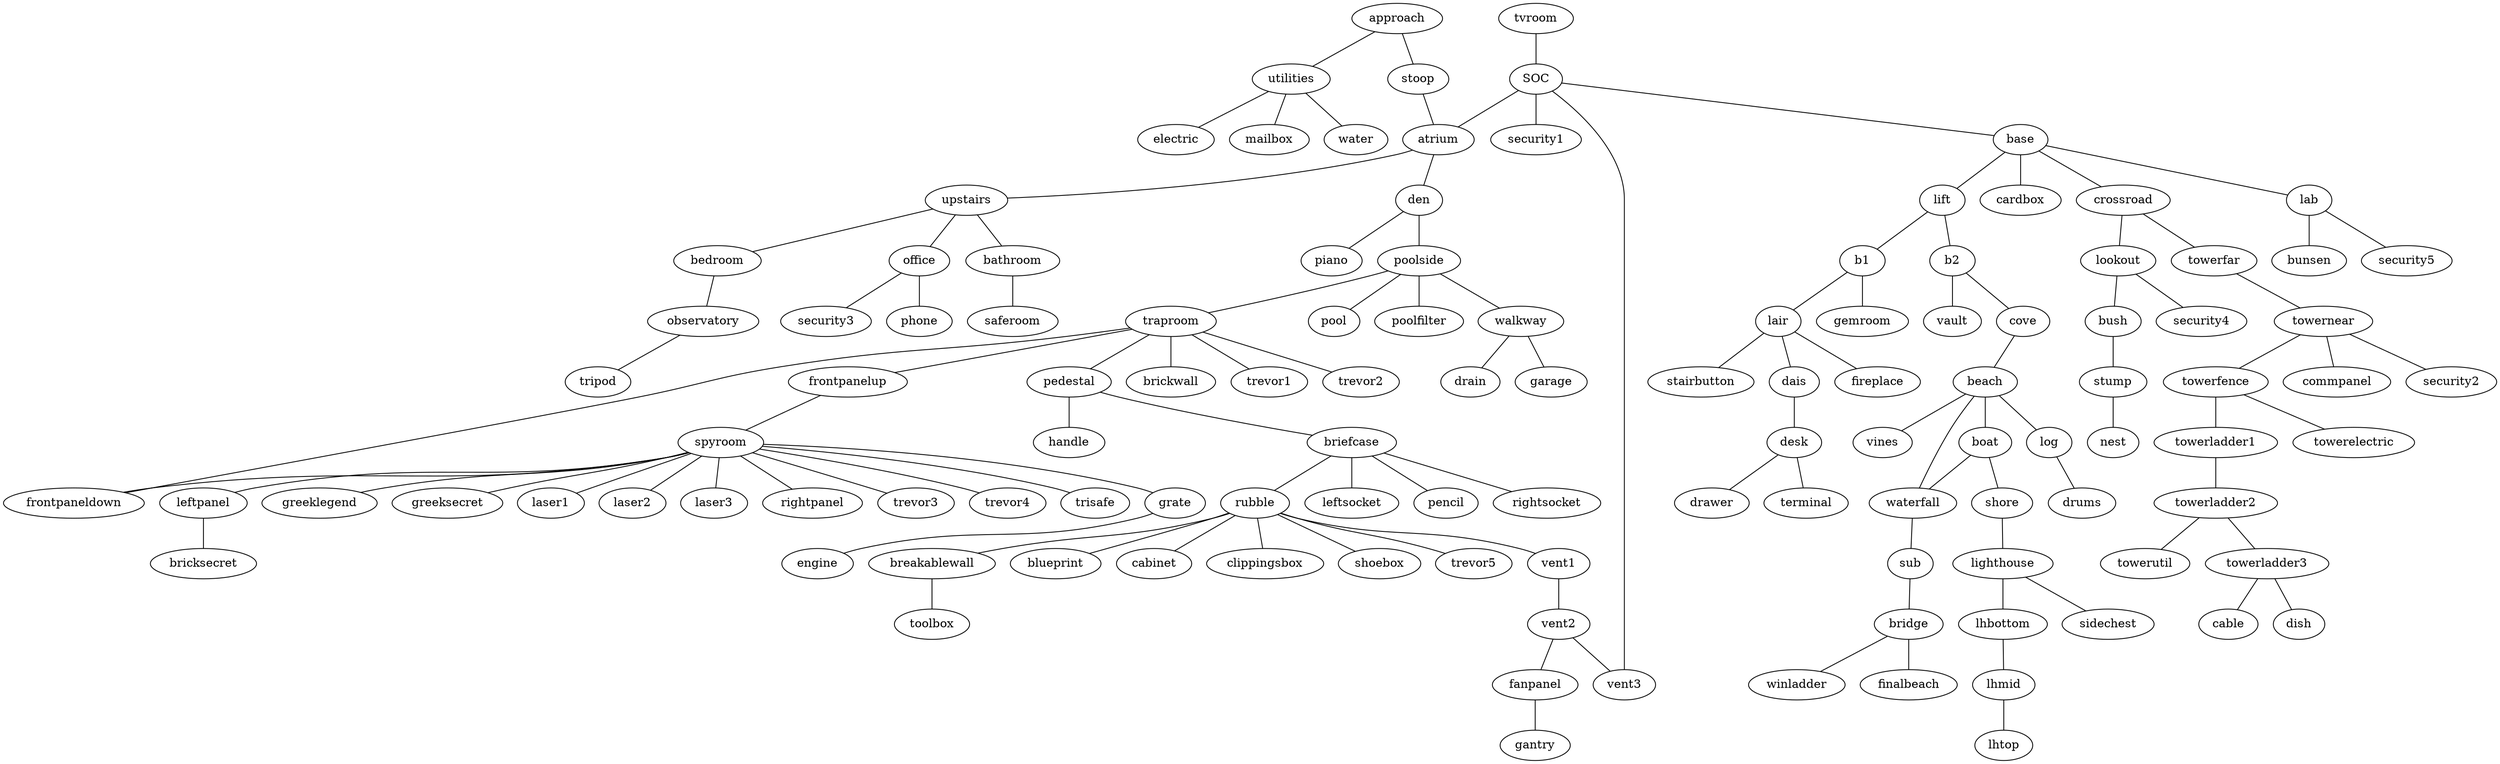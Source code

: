 strict digraph AgentA {
        edge[dir=both,arrowhead=none,arrowtail=none];

        SOC->atrium[weight=2];
        SOC->base;
        SOC->security1;
        approach->stoop;
        approach->utilities;
        atrium->den;
        atrium->upstairs;
        base->cardbox;
        b1->gemroom;
        b1->lair;
        b2->cove;
        b2->vault;
        base->crossroad;
        base->lab;
        base->lift;
        bathroom->saferoom;
        beach->boat;
        beach->log;
        beach->vines;
        beach->waterfall;
        bedroom->observatory;
        observatory->tripod;
        boat->shore;
        boat->waterfall;
        breakablewall->toolbox;
        bridge->finalbeach;
        bridge->winladder;
        briefcase->leftsocket;
        briefcase->pencil;
        briefcase->rightsocket;
        briefcase->rubble[dir=forward];
        bush->stump;
        cove->beach;
        crossroad->lookout;
        crossroad->towerfar;
        dais->desk;
        den->piano;
        den->poolside;
        desk->drawer;
        desk->terminal;
        fanpanel->gantry;
        frontpaneldown->traproom[dir=forward];
        frontpanelup->spyroom[dir=forward];
        grate->engine;
        lab->bunsen;
        lab->security5;
        lair->dais;
        lair->fireplace;
        lair->stairbutton;
        leftpanel->bricksecret;
        lhbottom->lhmid;
        lhmid->lhtop;
        lift->b1;
        lift->b2;
        lighthouse->lhbottom;
        lighthouse->sidechest;
        log->drums;
        lookout->bush;
        lookout->security4;
        office->phone;
        office->security3;
        pedestal->briefcase;
        pedestal->handle;
        poolside->pool;
        poolside->poolfilter;
        poolside->walkway;
        rubble->blueprint;
        rubble->breakablewall;
        rubble->cabinet;
        rubble->clippingsbox;
        rubble->shoebox;
        rubble->trevor5;
        rubble->vent1;
        shore->lighthouse;
        spyroom->frontpaneldown;
        spyroom->grate;
        spyroom->greeklegend;
        spyroom->greeksecret;
        spyroom->laser1;
        spyroom->laser2;
        spyroom->laser3;
        spyroom->leftpanel;
        spyroom->rightpanel;
        spyroom->trevor3;
        spyroom->trevor4;
        spyroom->trisafe;
        stoop->atrium;
        stump->nest;
        sub->bridge;
        towerfar->towernear;
        towerfence->towerelectric;
        towerfence->towerladder1;
        towerladder1->towerladder2;
        towerladder2->towerutil;
        towerladder2->towerladder3;
        towerladder3->cable;
        towerladder3->dish;
        towernear->commpanel;
        towernear->security2;
        towernear->towerfence;
        traproom->brickwall;
        poolside->traproom[dir=forward];
        traproom->frontpanelup;
        traproom->pedestal;
        traproom->trevor1;
        traproom->trevor2;
        tvroom->SOC[weight=2];
        upstairs->bathroom;
        upstairs->bedroom;
        upstairs->office;
        utilities->electric;
        utilities->mailbox;
        utilities->water;
        vent1->vent2;
        vent2->fanpanel;
        vent2->vent3;
        vent3->SOC;
        walkway->drain;
        walkway->garage;
        waterfall->sub;
}
